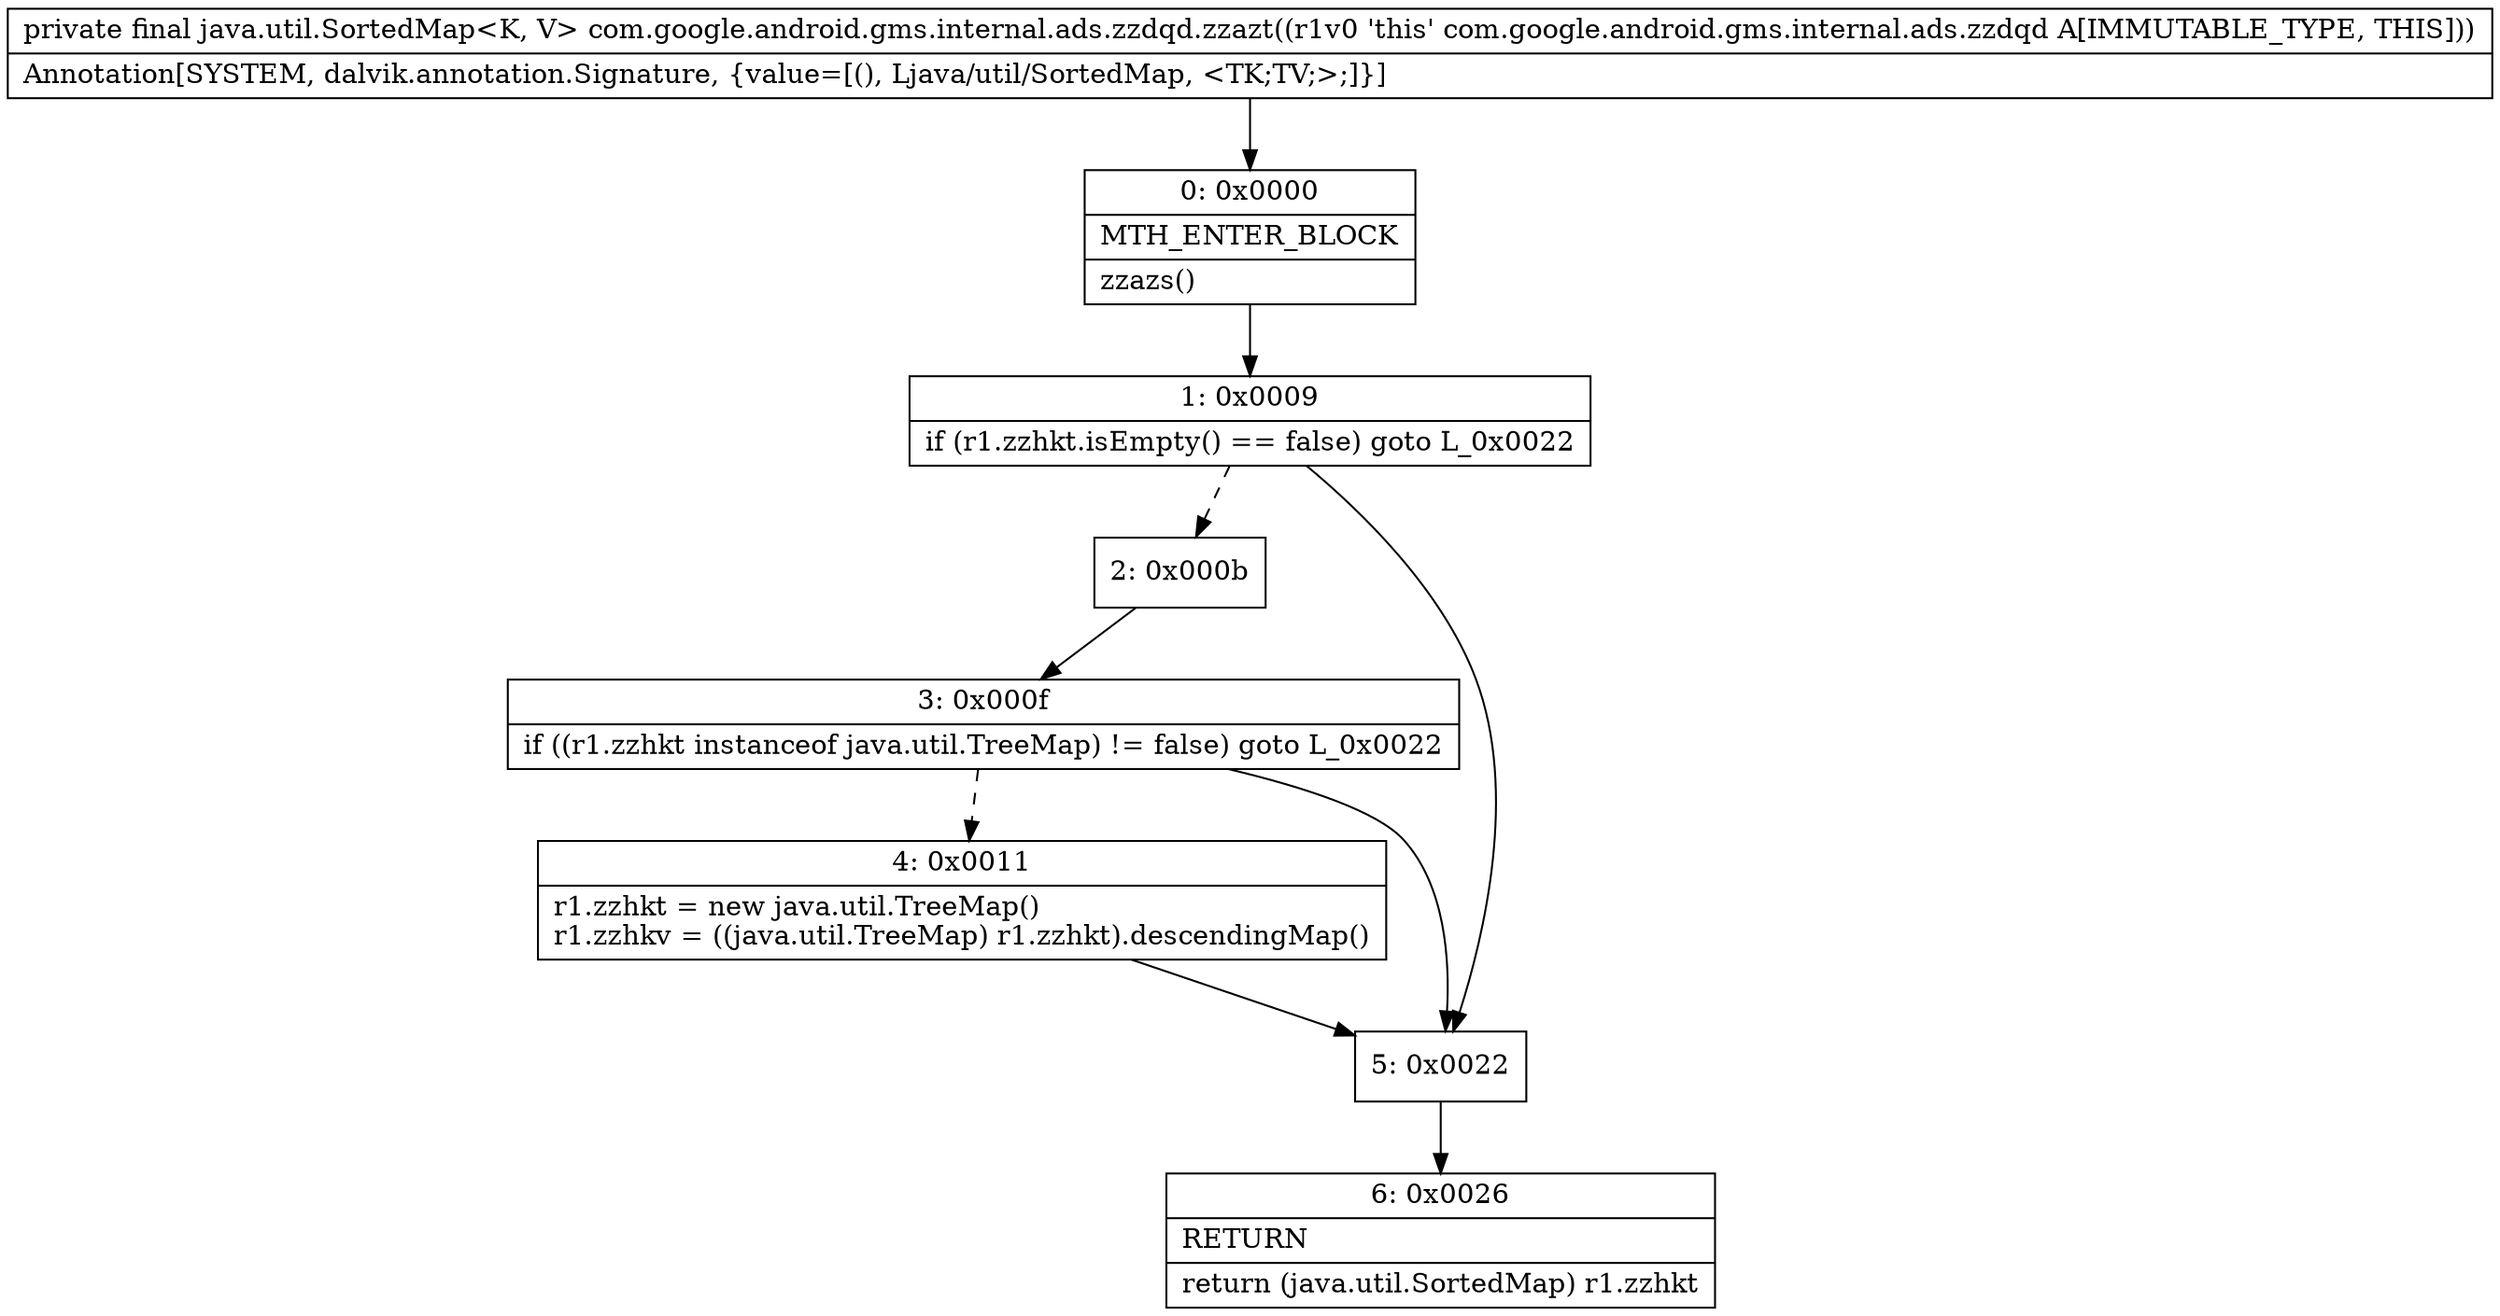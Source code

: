 digraph "CFG forcom.google.android.gms.internal.ads.zzdqd.zzazt()Ljava\/util\/SortedMap;" {
Node_0 [shape=record,label="{0\:\ 0x0000|MTH_ENTER_BLOCK\l|zzazs()\l}"];
Node_1 [shape=record,label="{1\:\ 0x0009|if (r1.zzhkt.isEmpty() == false) goto L_0x0022\l}"];
Node_2 [shape=record,label="{2\:\ 0x000b}"];
Node_3 [shape=record,label="{3\:\ 0x000f|if ((r1.zzhkt instanceof java.util.TreeMap) != false) goto L_0x0022\l}"];
Node_4 [shape=record,label="{4\:\ 0x0011|r1.zzhkt = new java.util.TreeMap()\lr1.zzhkv = ((java.util.TreeMap) r1.zzhkt).descendingMap()\l}"];
Node_5 [shape=record,label="{5\:\ 0x0022}"];
Node_6 [shape=record,label="{6\:\ 0x0026|RETURN\l|return (java.util.SortedMap) r1.zzhkt\l}"];
MethodNode[shape=record,label="{private final java.util.SortedMap\<K, V\> com.google.android.gms.internal.ads.zzdqd.zzazt((r1v0 'this' com.google.android.gms.internal.ads.zzdqd A[IMMUTABLE_TYPE, THIS]))  | Annotation[SYSTEM, dalvik.annotation.Signature, \{value=[(), Ljava\/util\/SortedMap, \<TK;TV;\>;]\}]\l}"];
MethodNode -> Node_0;
Node_0 -> Node_1;
Node_1 -> Node_2[style=dashed];
Node_1 -> Node_5;
Node_2 -> Node_3;
Node_3 -> Node_4[style=dashed];
Node_3 -> Node_5;
Node_4 -> Node_5;
Node_5 -> Node_6;
}

